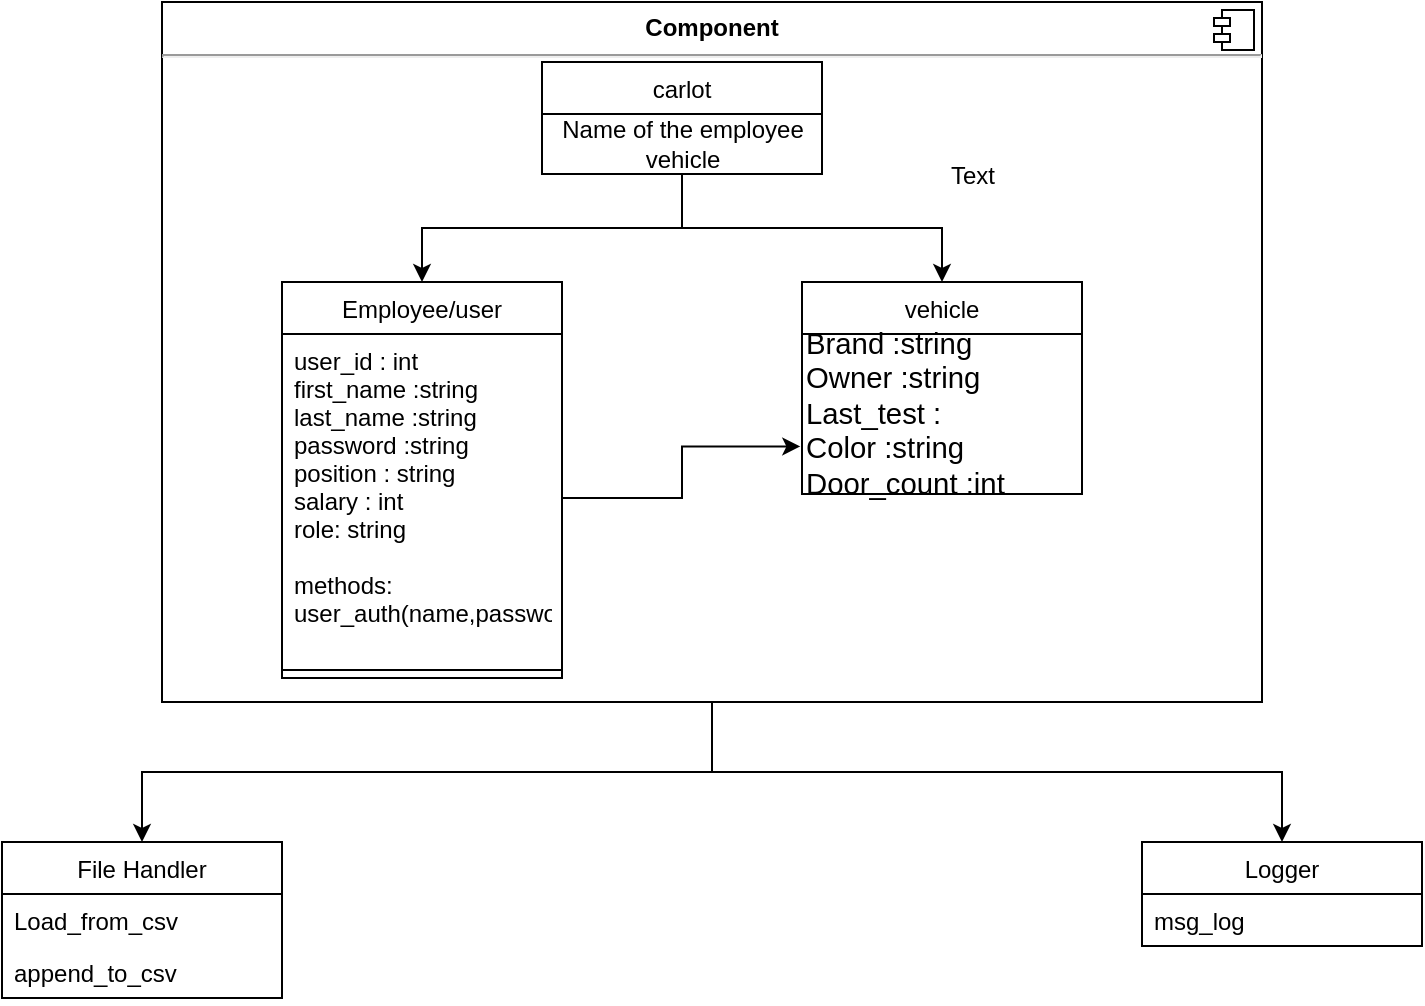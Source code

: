<mxfile version="12.9.14" type="device"><diagram id="C5RBs43oDa-KdzZeNtuy" name="Page-1"><mxGraphModel dx="865" dy="456" grid="1" gridSize="10" guides="1" tooltips="1" connect="1" arrows="1" fold="1" page="1" pageScale="1" pageWidth="827" pageHeight="1169" math="0" shadow="0"><root><mxCell id="WIyWlLk6GJQsqaUBKTNV-0"/><mxCell id="WIyWlLk6GJQsqaUBKTNV-1" parent="WIyWlLk6GJQsqaUBKTNV-0"/><mxCell id="778_ZBbXs4QrFyS5zvzn-1" value="carlot" style="swimlane;fontStyle=0;childLayout=stackLayout;horizontal=1;startSize=26;fillColor=none;horizontalStack=0;resizeParent=1;resizeParentMax=0;resizeLast=0;collapsible=1;marginBottom=0;" vertex="1" parent="WIyWlLk6GJQsqaUBKTNV-1"><mxGeometry x="360" y="50" width="140" height="56" as="geometry"/></mxCell><mxCell id="778_ZBbXs4QrFyS5zvzn-5" value="Name of the employee&lt;br&gt;vehicle&lt;br&gt;" style="text;html=1;align=center;verticalAlign=middle;resizable=0;points=[];autosize=1;" vertex="1" parent="778_ZBbXs4QrFyS5zvzn-1"><mxGeometry y="26" width="140" height="30" as="geometry"/></mxCell><mxCell id="778_ZBbXs4QrFyS5zvzn-24" value="vehicle" style="swimlane;fontStyle=0;childLayout=stackLayout;horizontal=1;startSize=26;fillColor=none;horizontalStack=0;resizeParent=1;resizeParentMax=0;resizeLast=0;collapsible=1;marginBottom=0;" vertex="1" parent="WIyWlLk6GJQsqaUBKTNV-1"><mxGeometry x="490" y="160" width="140" height="106" as="geometry"/></mxCell><mxCell id="778_ZBbXs4QrFyS5zvzn-31" value="&lt;span id=&quot;docs-internal-guid-319c5311-7fff-664d-9b47-5c6b0a0905da&quot;&gt;&lt;span style=&quot;font-size: 11pt ; font-family: &amp;#34;arial&amp;#34;&quot;&gt;Brand :string&lt;/span&gt;&lt;br&gt;&lt;span style=&quot;font-size: 11pt ; font-family: &amp;#34;arial&amp;#34;&quot;&gt;Owner :string&lt;/span&gt;&lt;br&gt;&lt;span style=&quot;font-size: 11pt ; font-family: &amp;#34;arial&amp;#34;&quot;&gt;Last_test :&lt;/span&gt;&lt;br&gt;&lt;span style=&quot;font-size: 11pt ; font-family: &amp;#34;arial&amp;#34;&quot;&gt;Color :string&lt;/span&gt;&lt;br&gt;&lt;span style=&quot;font-size: 11pt ; font-family: &amp;#34;arial&amp;#34;&quot;&gt;Door_count :int&lt;/span&gt;&lt;br&gt;&lt;/span&gt;" style="text;html=1;align=left;verticalAlign=middle;resizable=0;points=[];autosize=1;" vertex="1" parent="778_ZBbXs4QrFyS5zvzn-24"><mxGeometry y="26" width="140" height="80" as="geometry"/></mxCell><mxCell id="778_ZBbXs4QrFyS5zvzn-32" style="edgeStyle=orthogonalEdgeStyle;rounded=0;orthogonalLoop=1;jettySize=auto;html=1;" edge="1" parent="WIyWlLk6GJQsqaUBKTNV-1" source="778_ZBbXs4QrFyS5zvzn-5" target="778_ZBbXs4QrFyS5zvzn-24"><mxGeometry relative="1" as="geometry"/></mxCell><mxCell id="778_ZBbXs4QrFyS5zvzn-33" style="edgeStyle=orthogonalEdgeStyle;rounded=0;orthogonalLoop=1;jettySize=auto;html=1;entryX=0.5;entryY=0;entryDx=0;entryDy=0;" edge="1" parent="WIyWlLk6GJQsqaUBKTNV-1" source="778_ZBbXs4QrFyS5zvzn-5" target="778_ZBbXs4QrFyS5zvzn-11"><mxGeometry relative="1" as="geometry"/></mxCell><mxCell id="778_ZBbXs4QrFyS5zvzn-34" style="edgeStyle=orthogonalEdgeStyle;rounded=0;orthogonalLoop=1;jettySize=auto;html=1;entryX=-0.006;entryY=0.703;entryDx=0;entryDy=0;entryPerimeter=0;" edge="1" parent="WIyWlLk6GJQsqaUBKTNV-1" source="778_ZBbXs4QrFyS5zvzn-12" target="778_ZBbXs4QrFyS5zvzn-31"><mxGeometry relative="1" as="geometry"/></mxCell><mxCell id="778_ZBbXs4QrFyS5zvzn-48" style="edgeStyle=orthogonalEdgeStyle;rounded=0;orthogonalLoop=1;jettySize=auto;html=1;entryX=0.5;entryY=0;entryDx=0;entryDy=0;" edge="1" parent="WIyWlLk6GJQsqaUBKTNV-1" source="778_ZBbXs4QrFyS5zvzn-46" target="778_ZBbXs4QrFyS5zvzn-35"><mxGeometry relative="1" as="geometry"/></mxCell><mxCell id="778_ZBbXs4QrFyS5zvzn-49" style="edgeStyle=orthogonalEdgeStyle;rounded=0;orthogonalLoop=1;jettySize=auto;html=1;" edge="1" parent="WIyWlLk6GJQsqaUBKTNV-1" source="778_ZBbXs4QrFyS5zvzn-46" target="778_ZBbXs4QrFyS5zvzn-40"><mxGeometry relative="1" as="geometry"/></mxCell><mxCell id="778_ZBbXs4QrFyS5zvzn-11" value="Employee/user" style="swimlane;fontStyle=0;childLayout=stackLayout;horizontal=1;startSize=26;fillColor=none;horizontalStack=0;resizeParent=1;resizeParentMax=0;resizeLast=0;collapsible=1;marginBottom=0;" vertex="1" parent="WIyWlLk6GJQsqaUBKTNV-1"><mxGeometry x="230" y="160" width="140" height="198" as="geometry"/></mxCell><mxCell id="778_ZBbXs4QrFyS5zvzn-12" value="user_id : int&#10;first_name :string&#10;last_name :string&#10;password :string&#10;position : string&#10;salary : int&#10;role: string&#10;&#10;methods:&#10;user_auth(name,password)&#10;&#10;&#10;&#10;" style="text;strokeColor=none;fillColor=none;align=left;verticalAlign=top;spacingLeft=4;spacingRight=4;overflow=hidden;rotatable=0;points=[[0,0.5],[1,0.5]];portConstraint=eastwest;" vertex="1" parent="778_ZBbXs4QrFyS5zvzn-11"><mxGeometry y="26" width="140" height="164" as="geometry"/></mxCell><mxCell id="778_ZBbXs4QrFyS5zvzn-50" value="" style="line;strokeWidth=1;fillColor=none;align=left;verticalAlign=middle;spacingTop=-1;spacingLeft=3;spacingRight=3;rotatable=0;labelPosition=right;points=[];portConstraint=eastwest;" vertex="1" parent="778_ZBbXs4QrFyS5zvzn-11"><mxGeometry y="190" width="140" height="8" as="geometry"/></mxCell><mxCell id="778_ZBbXs4QrFyS5zvzn-46" value="&lt;p style=&quot;margin: 0px ; margin-top: 6px ; text-align: center&quot;&gt;&lt;b&gt;Component&lt;/b&gt;&lt;/p&gt;&lt;hr&gt;&lt;p style=&quot;margin: 0px ; margin-left: 8px&quot;&gt;&lt;br&gt;&lt;br&gt;&lt;/p&gt;" style="align=left;overflow=fill;html=1;dropTarget=0;fillColor=none;" vertex="1" parent="WIyWlLk6GJQsqaUBKTNV-1"><mxGeometry x="170" y="20" width="550" height="350" as="geometry"/></mxCell><mxCell id="778_ZBbXs4QrFyS5zvzn-47" value="" style="shape=component;jettyWidth=8;jettyHeight=4;" vertex="1" parent="778_ZBbXs4QrFyS5zvzn-46"><mxGeometry x="1" width="20" height="20" relative="1" as="geometry"><mxPoint x="-24" y="4" as="offset"/></mxGeometry></mxCell><mxCell id="778_ZBbXs4QrFyS5zvzn-53" value="Text" style="text;html=1;align=center;verticalAlign=middle;resizable=0;points=[];autosize=1;" vertex="1" parent="778_ZBbXs4QrFyS5zvzn-46"><mxGeometry x="385" y="77" width="40" height="20" as="geometry"/></mxCell><mxCell id="778_ZBbXs4QrFyS5zvzn-35" value="File Handler" style="swimlane;fontStyle=0;childLayout=stackLayout;horizontal=1;startSize=26;fillColor=none;horizontalStack=0;resizeParent=1;resizeParentMax=0;resizeLast=0;collapsible=1;marginBottom=0;" vertex="1" parent="WIyWlLk6GJQsqaUBKTNV-1"><mxGeometry x="90" y="440" width="140" height="78" as="geometry"/></mxCell><mxCell id="778_ZBbXs4QrFyS5zvzn-36" value="Load_from_csv" style="text;strokeColor=none;fillColor=none;align=left;verticalAlign=top;spacingLeft=4;spacingRight=4;overflow=hidden;rotatable=0;points=[[0,0.5],[1,0.5]];portConstraint=eastwest;" vertex="1" parent="778_ZBbXs4QrFyS5zvzn-35"><mxGeometry y="26" width="140" height="26" as="geometry"/></mxCell><mxCell id="778_ZBbXs4QrFyS5zvzn-37" value="append_to_csv" style="text;strokeColor=none;fillColor=none;align=left;verticalAlign=top;spacingLeft=4;spacingRight=4;overflow=hidden;rotatable=0;points=[[0,0.5],[1,0.5]];portConstraint=eastwest;" vertex="1" parent="778_ZBbXs4QrFyS5zvzn-35"><mxGeometry y="52" width="140" height="26" as="geometry"/></mxCell><mxCell id="778_ZBbXs4QrFyS5zvzn-40" value="Logger" style="swimlane;fontStyle=0;childLayout=stackLayout;horizontal=1;startSize=26;fillColor=none;horizontalStack=0;resizeParent=1;resizeParentMax=0;resizeLast=0;collapsible=1;marginBottom=0;" vertex="1" parent="WIyWlLk6GJQsqaUBKTNV-1"><mxGeometry x="660" y="440" width="140" height="52" as="geometry"/></mxCell><mxCell id="778_ZBbXs4QrFyS5zvzn-41" value="msg_log" style="text;strokeColor=none;fillColor=none;align=left;verticalAlign=top;spacingLeft=4;spacingRight=4;overflow=hidden;rotatable=0;points=[[0,0.5],[1,0.5]];portConstraint=eastwest;" vertex="1" parent="778_ZBbXs4QrFyS5zvzn-40"><mxGeometry y="26" width="140" height="26" as="geometry"/></mxCell></root></mxGraphModel></diagram></mxfile>